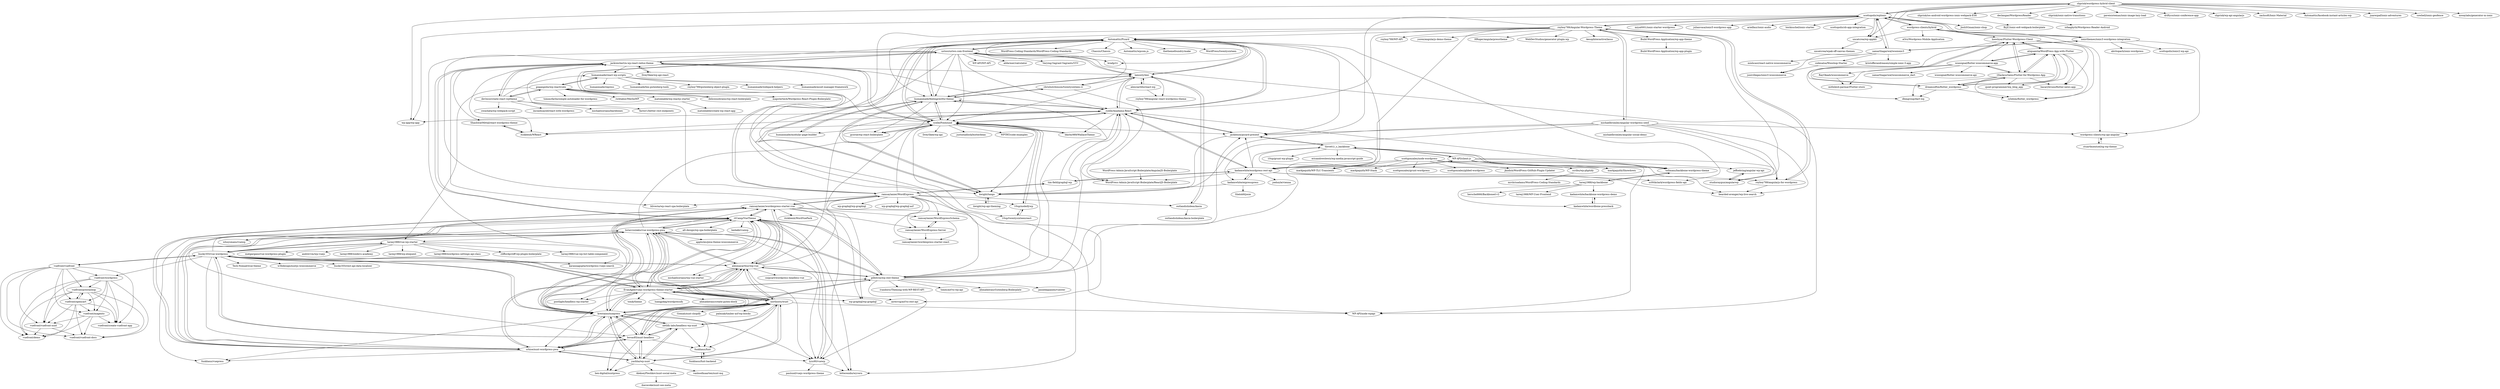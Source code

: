 digraph G {
"shprink/wordpress-hybrid-client" -> "scottopolis/wpIonic"
"shprink/wordpress-hybrid-client" -> "shprink/ios-android-wordpress-ionic-webpack-ES6"
"shprink/wordpress-hybrid-client" -> "uncatcrea/wp-appkit"
"shprink/wordpress-hybrid-client" -> "declangao/WordpressReader"
"shprink/wordpress-hybrid-client" -> "wp-app/wp-app"
"shprink/wordpress-hybrid-client" -> "shprink/ionic-native-transitions" ["e"=1]
"shprink/wordpress-hybrid-client" -> "paveisistemas/ionic-image-lazy-load" ["e"=1]
"shprink/wordpress-hybrid-client" -> "driftyco/ionic-conference-app" ["e"=1]
"shprink/wordpress-hybrid-client" -> "shprink/wp-api-angularjs"
"shprink/wordpress-hybrid-client" -> "zachsoft/Ionic-Material" ["e"=1]
"shprink/wordpress-hybrid-client" -> "Automattic/facebook-instant-articles-wp" ["e"=1]
"shprink/wordpress-hybrid-client" -> "juarezpaf/ionic-adventures" ["e"=1]
"shprink/wordpress-hybrid-client" -> "JoshSGman/ionic-shop" ["e"=1]
"shprink/wordpress-hybrid-client" -> "cowbell/ionic-geofence" ["e"=1]
"shprink/wordpress-hybrid-client" -> "mwaylabs/generator-m-ionic" ["e"=1]
"ustwo/ustwo.com-frontend" -> "Automattic/Picard"
"ustwo/ustwo.com-frontend" -> "lamosty/lexi"
"ustwo/ustwo.com-frontend" -> "ryelle/Anadama-React"
"ustwo/ustwo.com-frontend" -> "ramsaylanier/WordExpress"
"ustwo/ustwo.com-frontend" -> "postlight/headless-wp-starter" ["e"=1]
"ustwo/ustwo.com-frontend" -> "humanmade/feelingrestful-theme"
"ustwo/ustwo.com-frontend" -> "WP-API/WP-API" ["e"=1]
"ustwo/ustwo.com-frontend" -> "ryelle/Foxhound"
"ustwo/ustwo.com-frontend" -> "bradp/vv" ["e"=1]
"ustwo/ustwo.com-frontend" -> "WP-API/node-wpapi" ["e"=1]
"ustwo/ustwo.com-frontend" -> "airesvsg/acf-to-rest-api" ["e"=1]
"ustwo/ustwo.com-frontend" -> "ahfarmer/calculator" ["e"=1]
"ustwo/ustwo.com-frontend" -> "Varying-Vagrant-Vagrants/VVV" ["e"=1]
"ustwo/ustwo.com-frontend" -> "wp-graphql/wp-graphql" ["e"=1]
"ustwo/ustwo.com-frontend" -> "jackreichert/a-wp-react-redux-theme"
"woosignal/flutter-woocommerce-app" -> "atiqsamtia/WordPress-App-with-Flutter"
"woosignal/flutter-woocommerce-app" -> "l3lackcurtains/Flutter-for-Wordpress-App"
"woosignal/flutter-woocommerce-app" -> "hooshyar/Flutter-Wordpress-Client"
"woosignal/flutter-woocommerce-app" -> "woosignal/flutter-woocommerce-api"
"woosignal/flutter-woocommerce-app" -> "RayOkaah/woocommerce"
"woosignal/flutter-woocommerce-app" -> "samarthagarwal/woocommerce_dart"
"woosignal/flutter-woocommerce-app" -> "mithilesh-parmar/Flutter-store"
"hooshyar/Flutter-Wordpress-Client" -> "dreamsoftin/flutter_wordpress"
"hooshyar/Flutter-Wordpress-Client" -> "atiqsamtia/WordPress-App-with-Flutter"
"hooshyar/Flutter-Wordpress-Client" -> "l3lackcurtains/Flutter-for-Wordpress-App"
"hooshyar/Flutter-Wordpress-Client" -> "cybdom/flutter_wordpress"
"hooshyar/Flutter-Wordpress-Client" -> "dhmgroup/dart-wp"
"hooshyar/Flutter-Wordpress-Client" -> "bacarybruno/flutter-news-app"
"bstavroulakis/vue-wordpress-pwa" -> "gilbitron/wp-rest-theme"
"bstavroulakis/vue-wordpress-pwa" -> "rtCamp/VueTheme"
"bstavroulakis/vue-wordpress-pwa" -> "alexmacarthur/wp-vue"
"bstavroulakis/vue-wordpress-pwa" -> "krestaino/nuepress"
"bstavroulakis/vue-wordpress-pwa" -> "EvanAgee/vuejs-wordpress-theme-starter"
"bstavroulakis/vue-wordpress-pwa" -> "srhise/nuxt-wordpress-pwa"
"bstavroulakis/vue-wordpress-pwa" -> "lyzs90/vuewp"
"bstavroulakis/vue-wordpress-pwa" -> "bucky355/vue-wordpress"
"bstavroulakis/vue-wordpress-pwa" -> "whuysmans/vuewp"
"bstavroulakis/vue-wordpress-pwa" -> "ramsaylanier/wordexpress-starter-vue"
"bstavroulakis/vue-wordpress-pwa" -> "bovas85/nuxt-headless"
"bstavroulakis/vue-wordpress-pwa" -> "ryelle/Foxhound"
"bstavroulakis/vue-wordpress-pwa" -> "appticles/pwa-theme-woocommerce" ["e"=1]
"bstavroulakis/vue-wordpress-pwa" -> "northosts/wuxt"
"bstavroulakis/vue-wordpress-pwa" -> "tareq1988/vue-wp-starter"
"wordpress-clients/hybrid" -> "ionicthemes/ionic3-wordpress-integration"
"wordpress-clients/hybrid" -> "scottopolis/wpIonic"
"wordpress-clients/hybrid" -> "uncatcrea/wp-appkit"
"wordpress-clients/hybrid" -> "wordpress-clients/wp-api-angular"
"wordpress-clients/hybrid" -> "aOrz/Wordpress-Mobile-Application"
"wordpress-clients/hybrid" -> "hooshyar/Flutter-Wordpress-Client"
"outlandishideas/kasia" -> "outlandishideas/kasia-boilerplate"
"outlandishideas/kasia" -> "lamosty/lexi"
"ramsaylanier/WordExpress" -> "ramsaylanier/WordExpressSchema"
"ramsaylanier/WordExpress" -> "ramsaylanier/wordexpress-starter-vue"
"ramsaylanier/WordExpress" -> "tim-field/graphql-wp"
"ramsaylanier/WordExpress" -> "ramsaylanier/WordExpress-Server"
"ramsaylanier/WordExpress" -> "ustwo/ustwo.com-frontend"
"ramsaylanier/WordExpress" -> "ramsaylanier/wordexpress-starter-react"
"ramsaylanier/WordExpress" -> "outlandishideas/kasia"
"ramsaylanier/WordExpress" -> "10up/nodeifywp"
"ramsaylanier/WordExpress" -> "WP-API/node-wpapi" ["e"=1]
"ramsaylanier/WordExpress" -> "wp-graphql/wp-graphql" ["e"=1]
"ramsaylanier/WordExpress" -> "ryelle/Foxhound"
"ramsaylanier/WordExpress" -> "blivesta/wp-react-spa-boilerplate"
"ramsaylanier/WordExpress" -> "jackreichert/a-wp-react-redux-theme"
"ramsaylanier/WordExpress" -> "wp-graphql/wp-graphiql" ["e"=1]
"ramsaylanier/WordExpress" -> "wp-graphql/wp-graphql-acf" ["e"=1]
"EvanAgee/vuejs-wordpress-theme-starter" -> "bucky355/vue-wordpress"
"EvanAgee/vuejs-wordpress-theme-starter" -> "bstavroulakis/vue-wordpress-pwa"
"EvanAgee/vuejs-wordpress-theme-starter" -> "rtCamp/VueTheme"
"EvanAgee/vuejs-wordpress-theme-starter" -> "krestaino/nuepress"
"EvanAgee/vuejs-wordpress-theme-starter" -> "alexmacarthur/wp-vue"
"EvanAgee/vuejs-wordpress-theme-starter" -> "northosts/wuxt"
"EvanAgee/vuejs-wordpress-theme-starter" -> "srhise/nuxt-wordpress-pwa"
"EvanAgee/vuejs-wordpress-theme-starter" -> "postlight/headless-wp-starter" ["e"=1]
"EvanAgee/vuejs-wordpress-theme-starter" -> "wp-graphql/wp-graphql" ["e"=1]
"EvanAgee/vuejs-wordpress-theme-starter" -> "gilbitron/wp-rest-theme"
"EvanAgee/vuejs-wordpress-theme-starter" -> "tonik/theme" ["e"=1]
"EvanAgee/vuejs-wordpress-theme-starter" -> "luangjokaj/wordpressify" ["e"=1]
"EvanAgee/vuejs-wordpress-theme-starter" -> "bovas85/nuxt-headless"
"EvanAgee/vuejs-wordpress-theme-starter" -> "ahmadawais/create-guten-block" ["e"=1]
"EvanAgee/vuejs-wordpress-theme-starter" -> "airesvsg/acf-to-rest-api" ["e"=1]
"northosts/wuxt" -> "krestaino/nuepress"
"northosts/wuxt" -> "bovas85/nuxt-headless"
"northosts/wuxt" -> "yashha/wp-nuxt"
"northosts/wuxt" -> "funkhaus/fuxt"
"northosts/wuxt" -> "netlify-labs/headless-wp-nuxt"
"northosts/wuxt" -> "bucky355/vue-wordpress"
"northosts/wuxt" -> "srhise/nuxt-wordpress-pwa"
"northosts/wuxt" -> "EvanAgee/vuejs-wordpress-theme-starter"
"northosts/wuxt" -> "Gomah/nuxt-shopify" ["e"=1]
"northosts/wuxt" -> "WP-API/node-wpapi" ["e"=1]
"northosts/wuxt" -> "hex-digital/nuxtpress"
"northosts/wuxt" -> "alexmacarthur/wp-vue"
"northosts/wuxt" -> "rtCamp/VueTheme"
"northosts/wuxt" -> "palmiak/timber-acf-wp-blocks" ["e"=1]
"northosts/wuxt" -> "bstavroulakis/vue-wordpress-pwa"
"funkhaus/fuxt" -> "funkhaus/fuxt-backend"
"gopangolin/wp-reactivate" -> "deliciousbrains/wp-react-boilerplate"
"gopangolin/wp-reactivate" -> "humanmade/react-wp-scripts"
"gopangolin/wp-reactivate" -> "mapstertech/Wordpress-React-Plugin-Boilerplate"
"gopangolin/wp-reactivate" -> "matzeeable/wp-reactjs-starter"
"gopangolin/wp-reactivate" -> "devloco/create-react-wptheme"
"gopangolin/wp-reactivate" -> "tommcfarlin/simple-autoloader-for-wordpress"
"gopangolin/wp-reactivate" -> "ryelle/Foxhound"
"gopangolin/wp-reactivate" -> "richtabor/MerlinWP" ["e"=1]
"gopangolin/wp-reactivate" -> "tareq1988/vue-wp-starter"
"declangao/WordpressReader" -> "isfaaghyth/Wordpress-Reader-Android"
"scottopolis/wpIonic" -> "shprink/wordpress-hybrid-client"
"scottopolis/wpIonic" -> "ionicthemes/ionic3-wordpress-integration"
"scottopolis/wpIonic" -> "uncatcrea/wp-appkit"
"scottopolis/wpIonic" -> "samarthagarwal/wooionic3"
"scottopolis/wpIonic" -> "wordpress-clients/hybrid"
"scottopolis/wpIonic" -> "royboy789/Angular-Wordpress-Theme"
"scottopolis/wpIonic" -> "miya0001/ionic-starter-wordpress"
"scottopolis/wpIonic" -> "wp-app/wp-app"
"scottopolis/wpIonic" -> "julianvasa/ionic5-wordpress-app"
"scottopolis/wpIonic" -> "arielfaur/ionic-audio" ["e"=1]
"scottopolis/wpIonic" -> "jacklenox/picard-present"
"scottopolis/wpIonic" -> "loicknuchel/ionic-starter"
"scottopolis/wpIonic" -> "scottopolis/sb-app-integration"
"scottopolis/wpIonic" -> "JoshSGman/ionic-shop" ["e"=1]
"uncatcrea/wp-appkit" -> "uncatcrea/wpak-off-canvas-themes"
"uncatcrea/wp-appkit" -> "scottopolis/wpIonic"
"ionicthemes/ionic3-wordpress-integration" -> "samarthagarwal/wooionic3"
"ionicthemes/ionic3-wordpress-integration" -> "scottopolis/wpIonic"
"ionicthemes/ionic3-wordpress-integration" -> "wordpress-clients/hybrid"
"ionicthemes/ionic3-wordpress-integration" -> "wordpress-clients/wp-api-angular"
"ionicthemes/ionic3-wordpress-integration" -> "scottopolis/ionic2-wp-api"
"ionicthemes/ionic3-wordpress-integration" -> "abritopach/ionic-wordpress"
"bucky355/vue-wordpress" -> "bucky355/rest-api-data-localizer"
"bucky355/vue-wordpress" -> "EvanAgee/vuejs-wordpress-theme-starter"
"bucky355/vue-wordpress" -> "northosts/wuxt"
"bucky355/vue-wordpress" -> "tareq1988/vue-wp-starter"
"bucky355/vue-wordpress" -> "krestaino/nuepress"
"bucky355/vue-wordpress" -> "alexmacarthur/wp-vue"
"bucky355/vue-wordpress" -> "Tech-Nomad/wue-theme"
"bucky355/vue-wordpress" -> "bovas85/nuxt-headless"
"bucky355/vue-wordpress" -> "w3bdesign/nuxtjs-woocommerce"
"bucky355/vue-wordpress" -> "bstavroulakis/vue-wordpress-pwa"
"bucky355/vue-wordpress" -> "vuefront/vuefront"
"bucky355/vue-wordpress" -> "rtCamp/VueTheme"
"bucky355/vue-wordpress" -> "srhise/nuxt-wordpress-pwa"
"bucky355/vue-wordpress" -> "vuefront/wordpress"
"bucky355/vue-wordpress" -> "karannagupta/wordpress-vuejs-search"
"devloco/create-react-wptheme" -> "humanmade/react-wp-scripts"
"devloco/create-react-wptheme" -> "jackreichert/a-wp-react-redux-theme"
"devloco/create-react-wptheme" -> "swashata/wp-webpack-script" ["e"=1]
"devloco/create-react-wptheme" -> "gopangolin/wp-reactivate"
"devloco/create-react-wptheme" -> "imranhsayed/react-with-wordpress" ["e"=1]
"devloco/create-react-wptheme" -> "michaelsoriano/barebones"
"devloco/create-react-wptheme" -> "factor1/better-rest-endpoints"
"scottgonzalez/node-wordpress" -> "scottgonzalez/grunt-wordpress"
"scottgonzalez/node-wordpress" -> "kadamwhite/wordpress-rest-api"
"scottgonzalez/node-wordpress" -> "scribu/wp-phptidy"
"scottgonzalez/node-wordpress" -> "scottgonzalez/gilded-wordpress"
"scottgonzalez/node-wordpress" -> "WP-API/node-wpapi" ["e"=1]
"scottgonzalez/node-wordpress" -> "jkudish/WordPress-GitHub-Plugin-Updater" ["e"=1]
"scottgonzalez/node-wordpress" -> "markjaquith/WP-Stack" ["e"=1]
"scottgonzalez/node-wordpress" -> "markjaquith/WP-TLC-Transients" ["e"=1]
"krestaino/nuepress" -> "northosts/wuxt"
"krestaino/nuepress" -> "yashha/wp-nuxt"
"krestaino/nuepress" -> "srhise/nuxt-wordpress-pwa"
"krestaino/nuepress" -> "bovas85/nuxt-headless"
"krestaino/nuepress" -> "netlify-labs/headless-wp-nuxt"
"krestaino/nuepress" -> "bstavroulakis/vue-wordpress-pwa"
"krestaino/nuepress" -> "rtCamp/VueTheme"
"krestaino/nuepress" -> "EvanAgee/vuejs-wordpress-theme-starter"
"krestaino/nuepress" -> "funkhaus/fuxt"
"krestaino/nuepress" -> "ramsaylanier/wordexpress-starter-vue"
"krestaino/nuepress" -> "alexmacarthur/wp-vue"
"krestaino/nuepress" -> "bucky355/vue-wordpress"
"krestaino/nuepress" -> "lyzs90/vuewp"
"krestaino/nuepress" -> "gilbitron/wp-rest-theme"
"krestaino/nuepress" -> "funkhaus/vuepress"
"yashha/wp-nuxt" -> "krestaino/nuepress"
"yashha/wp-nuxt" -> "northosts/wuxt"
"yashha/wp-nuxt" -> "srhise/nuxt-wordpress-pwa"
"yashha/wp-nuxt" -> "bovas85/nuxt-headless"
"yashha/wp-nuxt" -> "netlify-labs/headless-wp-nuxt"
"yashha/wp-nuxt" -> "AlekseyPleshkov/nuxt-social-meta"
"yashha/wp-nuxt" -> "vanhoofmaarten/nuxt-mq" ["e"=1]
"yashha/wp-nuxt" -> "hex-digital/nuxtpress"
"RayOkaah/woocommerce" -> "mithilesh-parmar/Flutter-store"
"WP-API/client-js" -> "tlovett1/_s_backbone"
"WP-API/client-js" -> "bearded-avenger/wp-live-search"
"WP-API/client-js" -> "tollmanz/backbone-wordpress-theme"
"WP-API/client-js" -> "royboy789/angularjs-for-wordpress"
"WP-API/client-js" -> "jeffsebring/angular-wp-api"
"WP-API/client-js" -> "kadamwhite/wordpress-rest-api"
"WP-API/client-js" -> "markjaquith/Showdown"
"10up/nodeifywp" -> "10up/twentysixteenreact"
"10up/nodeifywp" -> "ryelle/Foxhound"
"10up/twentysixteenreact" -> "10up/nodeifywp"
"bkirby989/WallaceTheme" -> "ryelle/Foxhound"
"royboy789/Angular-Wordpress-Theme" -> "royboy789/angularjs-for-wordpress"
"royboy789/Angular-Wordpress-Theme" -> "studioraygun/angularwp"
"royboy789/Angular-Wordpress-Theme" -> "royboy789/WP-API"
"royboy789/Angular-Wordpress-Theme" -> "kadamwhite/wordpress-rest-api"
"royboy789/Angular-Wordpress-Theme" -> "yoren/angularjs-demo-theme"
"royboy789/Angular-Wordpress-Theme" -> "scottopolis/wpIonic"
"royboy789/Angular-Wordpress-Theme" -> "Build-WordPress-Application/wp-app-theme"
"royboy789/Angular-Wordpress-Theme" -> "michaelbromley/angular-wordpress-seed"
"royboy789/Angular-Wordpress-Theme" -> "ryelle/Anadama-React"
"royboy789/Angular-Wordpress-Theme" -> "kwight/tango"
"royboy789/Angular-Wordpress-Theme" -> "HRoger/angularpresstheme"
"royboy789/Angular-Wordpress-Theme" -> "Automattic/Picard"
"royboy789/Angular-Wordpress-Theme" -> "WebDevStudios/generator-plugin-wp" ["e"=1]
"royboy789/Angular-Wordpress-Theme" -> "humanmade/feelingrestful-theme"
"royboy789/Angular-Wordpress-Theme" -> "AesopInteractive/lasso" ["e"=1]
"ryelle/Foxhound" -> "ryelle/Anadama-React"
"ryelle/Foxhound" -> "bkirby989/WallaceTheme"
"ryelle/Foxhound" -> "humanmade/feelingrestful-theme"
"ryelle/Foxhound" -> "10up/twentysixteenreact"
"ryelle/Foxhound" -> "Automattic/Picard"
"ryelle/Foxhound" -> "jackreichert/a-wp-react-redux-theme"
"ryelle/Foxhound" -> "jacklenox/picard-present"
"ryelle/Foxhound" -> "10up/nodeifywp"
"ryelle/Foxhound" -> "kwight/tango"
"ryelle/Foxhound" -> "itzikbenh/WReact"
"ryelle/Foxhound" -> "DreySkee/wp-api"
"ryelle/Foxhound" -> "gcorne/wp-react-boilerplate"
"ryelle/Foxhound" -> "justintadlock/butterbean" ["e"=1]
"ryelle/Foxhound" -> "WPTRT/code-examples" ["e"=1]
"ryelle/Foxhound" -> "humanmade/modular-page-builder"
"rtCamp/VueTheme" -> "gilbitron/wp-rest-theme"
"rtCamp/VueTheme" -> "lyzs90/vuewp"
"rtCamp/VueTheme" -> "bstavroulakis/vue-wordpress-pwa"
"rtCamp/VueTheme" -> "srhise/nuxt-wordpress-pwa"
"rtCamp/VueTheme" -> "michaelsoriano/wp-vue-starter"
"rtCamp/VueTheme" -> "alexmacarthur/wp-vue"
"rtCamp/VueTheme" -> "krestaino/nuepress"
"rtCamp/VueTheme" -> "EvanAgee/vuejs-wordpress-theme-starter"
"rtCamp/VueTheme" -> "ramsaylanier/wordexpress-starter-vue"
"rtCamp/VueTheme" -> "whuysmans/vuewp"
"rtCamp/VueTheme" -> "alt-design/wp-spa-boilerplate"
"rtCamp/VueTheme" -> "funkhaus/vuepress"
"rtCamp/VueTheme" -> "jackreichert/a-wp-react-redux-theme"
"rtCamp/VueTheme" -> "bedakb/vuewp"
"rtCamp/VueTheme" -> "bitterendio/wyvern"
"ramsaylanier/wordexpress-starter-vue" -> "ramsaylanier/WordExpress-Server"
"ramsaylanier/wordexpress-starter-vue" -> "lyzs90/vuewp"
"ramsaylanier/wordexpress-starter-vue" -> "ramsaylanier/WordExpressSchema"
"ramsaylanier/wordexpress-starter-vue" -> "ramsaylanier/WordExpress"
"ramsaylanier/wordexpress-starter-vue" -> "rtCamp/VueTheme"
"ramsaylanier/wordexpress-starter-vue" -> "bitterendio/wyvern"
"ramsaylanier/wordexpress-starter-vue" -> "srhise/nuxt-wordpress-pwa"
"ramsaylanier/wordexpress-starter-vue" -> "alexmacarthur/wp-vue"
"ramsaylanier/wordexpress-starter-vue" -> "krestaino/nuepress"
"ramsaylanier/wordexpress-starter-vue" -> "itzikbenh/WordVuePack"
"vuefront/vuefront" -> "vuefront/prestashop"
"vuefront/vuefront" -> "vuefront/wordpress"
"vuefront/vuefront" -> "vuefront/magento"
"vuefront/vuefront" -> "vuefront/opencart"
"vuefront/vuefront" -> "vuefront/vuefront-nuxt"
"vuefront/vuefront" -> "vuefront/create-vuefront-app"
"vuefront/vuefront" -> "vuefront/demo"
"vuefront/vuefront" -> "vuefront/vuefront-docs"
"vuefront/vuefront" -> "bucky355/vue-wordpress"
"lamosty/lexi" -> "alexciarlillo/react-wp"
"lamosty/lexi" -> "humanmade/feelingrestful-theme"
"lamosty/lexi" -> "ryelle/Anadama-React"
"lamosty/lexi" -> "Automattic/Picard"
"lamosty/lexi" -> "outlandishideas/kasia"
"lamosty/lexi" -> "chrishutchinson/twentysixteen-rr"
"lamosty/lexi" -> "royboy789/angular-react-wordpress-theme"
"lamosty/lexi" -> "ustwo/ustwo.com-frontend"
"lamosty/lexi" -> "ryelle/Foxhound"
"l3lackcurtains/Flutter-for-Wordpress-App" -> "atiqsamtia/WordPress-App-with-Flutter"
"l3lackcurtains/Flutter-for-Wordpress-App" -> "hooshyar/Flutter-Wordpress-Client"
"l3lackcurtains/Flutter-for-Wordpress-App" -> "dreamsoftin/flutter_wordpress"
"l3lackcurtains/Flutter-for-Wordpress-App" -> "bacarybruno/flutter-news-app"
"l3lackcurtains/Flutter-for-Wordpress-App" -> "cybdom/flutter_wordpress"
"l3lackcurtains/Flutter-for-Wordpress-App" -> "woosignal/flutter-woocommerce-app"
"l3lackcurtains/Flutter-for-Wordpress-App" -> "quiet-programmer/wp_blog_app"
"l3lackcurtains/Flutter-for-Wordpress-App" -> "dhmgroup/dart-wp"
"bovas85/nuxt-headless" -> "northosts/wuxt"
"bovas85/nuxt-headless" -> "krestaino/nuepress"
"bovas85/nuxt-headless" -> "yashha/wp-nuxt"
"bovas85/nuxt-headless" -> "netlify-labs/headless-wp-nuxt"
"bovas85/nuxt-headless" -> "srhise/nuxt-wordpress-pwa"
"bovas85/nuxt-headless" -> "hex-digital/nuxtpress"
"bovas85/nuxt-headless" -> "funkhaus/fuxt"
"bovas85/nuxt-headless" -> "bucky355/vue-wordpress"
"bovas85/nuxt-headless" -> "EvanAgee/vuejs-wordpress-theme-starter"
"tareq1988/vue-wp-starter" -> "tareq1988/vue-wp-list-table-component"
"tareq1988/vue-wp-starter" -> "matgargano/vue-wordpress-plugin"
"tareq1988/vue-wp-starter" -> "bucky355/vue-wordpress"
"tareq1988/vue-wp-starter" -> "andrevvm/wp-vuejs"
"tareq1988/vue-wp-starter" -> "tareq1988/wedevs-academy"
"tareq1988/vue-wp-starter" -> "tareq1988/wp-eloquent" ["e"=1]
"tareq1988/vue-wp-starter" -> "tareq1988/wordpress-settings-api-class" ["e"=1]
"tareq1988/vue-wp-starter" -> "karannagupta/wordpress-vuejs-search"
"tareq1988/vue-wp-starter" -> "cliffordp/cliff-wp-plugin-boilerplate"
"dreamsoftin/flutter_wordpress" -> "hooshyar/Flutter-Wordpress-Client"
"dreamsoftin/flutter_wordpress" -> "dhmgroup/dart-wp"
"dreamsoftin/flutter_wordpress" -> "l3lackcurtains/Flutter-for-Wordpress-App"
"dreamsoftin/flutter_wordpress" -> "atiqsamtia/WordPress-App-with-Flutter"
"dreamsoftin/flutter_wordpress" -> "cybdom/flutter_wordpress"
"deliciousbrains/wp-react-boilerplate" -> "gopangolin/wp-reactivate"
"Automattic/Picard" -> "kwight/tango"
"Automattic/Picard" -> "humanmade/feelingrestful-theme"
"Automattic/Picard" -> "ryelle/Anadama-React"
"Automattic/Picard" -> "ryelle/Foxhound"
"Automattic/Picard" -> "lamosty/lexi"
"Automattic/Picard" -> "jacklenox/picard-present"
"Automattic/Picard" -> "ustwo/ustwo.com-frontend"
"Automattic/Picard" -> "WordPress-Coding-Standards/WordPress-Coding-Standards" ["e"=1]
"Automattic/Picard" -> "bradp/vv" ["e"=1]
"Automattic/Picard" -> "sc0ttkclark/wordpress-fields-api" ["e"=1]
"Automattic/Picard" -> "Chassis/Chassis" ["e"=1]
"Automattic/Picard" -> "Automattic/wpcom.js" ["e"=1]
"Automattic/Picard" -> "thethemefoundry/make" ["e"=1]
"Automattic/Picard" -> "WordPress/twentysixteen" ["e"=1]
"Automattic/Picard" -> "chrishutchinson/twentysixteen-rr"
"WordPress-Admin-JavaScript-Boilerplate/AngularJS-Boilerplate" -> "WordPress-Admin-JavaScript-Boilerplate/ReactJS-Boilerplate"
"alexmacarthur/wp-vue" -> "bstavroulakis/vue-wordpress-pwa"
"alexmacarthur/wp-vue" -> "rtCamp/VueTheme"
"alexmacarthur/wp-vue" -> "gilbitron/wp-rest-theme"
"alexmacarthur/wp-vue" -> "EvanAgee/vuejs-wordpress-theme-starter"
"alexmacarthur/wp-vue" -> "lyzs90/vuewp"
"alexmacarthur/wp-vue" -> "ramsaylanier/wordexpress-starter-vue"
"alexmacarthur/wp-vue" -> "srhise/nuxt-wordpress-pwa"
"alexmacarthur/wp-vue" -> "krestaino/nuepress"
"alexmacarthur/wp-vue" -> "bucky355/vue-wordpress"
"alexmacarthur/wp-vue" -> "ryelle/Anadama-React"
"alexmacarthur/wp-vue" -> "michaelsoriano/wp-vue-starter"
"alexmacarthur/wp-vue" -> "ryelle/Foxhound"
"alexmacarthur/wp-vue" -> "bitterendio/wyvern"
"alexmacarthur/wp-vue" -> "northosts/wuxt"
"alexmacarthur/wp-vue" -> "snipcart/wordpress-headless-vue"
"tim-field/graphql-wp" -> "ramsaylanier/WordExpress"
"tim-field/graphql-wp" -> "kadamwhite/wordpress-rest-api"
"tim-field/graphql-wp" -> "ryelle/Anadama-React"
"samarthagarwal/wooionic3" -> "junivillegas/ionic3-woocommerce"
"samarthagarwal/wooionic3" -> "ionicthemes/ionic3-wordpress-integration"
"samarthagarwal/wooionic3" -> "kristofferandreasen/simple-ionic-3-app"
"samarthagarwal/wooionic3" -> "scottopolis/wpIonic"
"samarthagarwal/wooionic3" -> "codesalsa/Wooshop-Starter"
"samarthagarwal/wooionic3" -> "minhcasi/react-native-woocommerce" ["e"=1]
"jeffsebring/angular-wp-api" -> "studioraygun/angularwp"
"tlovett1/_s_backbone" -> "tollmanz/backbone-wordpress-theme"
"tlovett1/_s_backbone" -> "WP-API/client-js"
"tlovett1/_s_backbone" -> "markjaquith/Showdown"
"tlovett1/_s_backbone" -> "jacklenox/picard-present"
"tlovett1/_s_backbone" -> "markjaquith/WP-TLC-Transients" ["e"=1]
"tlovett1/_s_backbone" -> "10up/grunt-wp-plugin" ["e"=1]
"tlovett1/_s_backbone" -> "ericandrewlewis/wp-media-javascript-guide" ["e"=1]
"funkhaus/fuxt-backend" -> "funkhaus/fuxt"
"srhise/nuxt-wordpress-pwa" -> "krestaino/nuepress"
"srhise/nuxt-wordpress-pwa" -> "yashha/wp-nuxt"
"srhise/nuxt-wordpress-pwa" -> "rtCamp/VueTheme"
"srhise/nuxt-wordpress-pwa" -> "bovas85/nuxt-headless"
"srhise/nuxt-wordpress-pwa" -> "funkhaus/vuepress"
"srhise/nuxt-wordpress-pwa" -> "bstavroulakis/vue-wordpress-pwa"
"srhise/nuxt-wordpress-pwa" -> "northosts/wuxt"
"srhise/nuxt-wordpress-pwa" -> "lyzs90/vuewp"
"srhise/nuxt-wordpress-pwa" -> "ramsaylanier/wordexpress-starter-vue"
"srhise/nuxt-wordpress-pwa" -> "alexmacarthur/wp-vue"
"jackreichert/a-wp-react-redux-theme" -> "ryelle/Foxhound"
"jackreichert/a-wp-react-redux-theme" -> "DreySkee/wp-api-react"
"jackreichert/a-wp-react-redux-theme" -> "rtCamp/VueTheme"
"jackreichert/a-wp-react-redux-theme" -> "blivesta/wp-react-spa-boilerplate"
"jackreichert/a-wp-react-redux-theme" -> "ryelle/Anadama-React"
"jackreichert/a-wp-react-redux-theme" -> "humanmade/react-wp-scripts"
"jackreichert/a-wp-react-redux-theme" -> "ShashwatMittal/react-wordpress-theme"
"jackreichert/a-wp-react-redux-theme" -> "devloco/create-react-wptheme"
"jackreichert/a-wp-react-redux-theme" -> "lamosty/lexi"
"jackreichert/a-wp-react-redux-theme" -> "Automattic/Picard"
"jackreichert/a-wp-react-redux-theme" -> "itzikbenh/WReact"
"jackreichert/a-wp-react-redux-theme" -> "gilbitron/wp-rest-theme"
"matzeeable/wp-reactjs-starter" -> "matzeeable/create-wp-react-app"
"humanmade/feelingrestful-theme" -> "ryelle/Anadama-React"
"humanmade/feelingrestful-theme" -> "humanmade/modular-page-builder"
"humanmade/feelingrestful-theme" -> "kwight/tango"
"humanmade/feelingrestful-theme" -> "Automattic/Picard"
"humanmade/feelingrestful-theme" -> "ryelle/Foxhound"
"humanmade/feelingrestful-theme" -> "chrishutchinson/twentysixteen-rr"
"humanmade/feelingrestful-theme" -> "gcorne/wp-react-boilerplate"
"humanmade/feelingrestful-theme" -> "lamosty/lexi"
"humanmade/modular-page-builder" -> "humanmade/feelingrestful-theme"
"gilbitron/wp-rest-theme" -> "rtCamp/VueTheme"
"gilbitron/wp-rest-theme" -> "bstavroulakis/vue-wordpress-pwa"
"gilbitron/wp-rest-theme" -> "alexmacarthur/wp-vue"
"gilbitron/wp-rest-theme" -> "janneleppanen/vuester"
"gilbitron/wp-rest-theme" -> "lyzs90/vuewp"
"gilbitron/wp-rest-theme" -> "humanmade/feelingrestful-theme"
"gilbitron/wp-rest-theme" -> "ivandoric/Theming-with-WP-REST-API"
"gilbitron/wp-rest-theme" -> "times/acf-to-wp-api" ["e"=1]
"gilbitron/wp-rest-theme" -> "ryelle/Foxhound"
"gilbitron/wp-rest-theme" -> "EvanAgee/vuejs-wordpress-theme-starter"
"gilbitron/wp-rest-theme" -> "ryelle/Anadama-React"
"gilbitron/wp-rest-theme" -> "Automattic/Picard"
"gilbitron/wp-rest-theme" -> "krestaino/nuepress"
"gilbitron/wp-rest-theme" -> "jacklenox/picard-present"
"gilbitron/wp-rest-theme" -> "ahmadawais/Gutenberg-Boilerplate" ["e"=1]
"lyzs90/vuewp" -> "paulund/vuejs-wordpress-theme"
"lyzs90/vuewp" -> "rtCamp/VueTheme"
"lyzs90/vuewp" -> "bitterendio/wyvern"
"michaelbromley/angular-wordpress-seed" -> "studioraygun/angularwp"
"michaelbromley/angular-wordpress-seed" -> "wordpress-clients/wp-api-angular"
"michaelbromley/angular-wordpress-seed" -> "royboy789/angularjs-for-wordpress"
"michaelbromley/angular-wordpress-seed" -> "royboy789/Angular-Wordpress-Theme"
"michaelbromley/angular-wordpress-seed" -> "kadamwhite/expresspress"
"michaelbromley/angular-wordpress-seed" -> "michaelbromley/angular-social-demo"
"michaelbromley/angular-wordpress-seed" -> "kwight/tango"
"michaelbromley/angular-wordpress-seed" -> "bearded-avenger/wp-live-search"
"michaelbromley/angular-wordpress-seed" -> "jacklenox/picard-present"
"tollmanz/backbone-wordpress-theme" -> "tareq1988/wp-backbone"
"tollmanz/backbone-wordpress-theme" -> "tlovett1/_s_backbone"
"codesalsa/Wooshop-Starter" -> "junivillegas/ionic3-woocommerce"
"scribu/wp-phptidy" -> "mrchrisadams/WordPress-Coding-Standards" ["e"=1]
"vuefront/opencart" -> "vuefront/vuefront-nuxt"
"vuefront/opencart" -> "vuefront/demo"
"vuefront/opencart" -> "vuefront/vuefront-docs"
"vuefront/opencart" -> "vuefront/create-vuefront-app"
"vuefront/opencart" -> "vuefront/magento"
"vuefront/opencart" -> "vuefront/prestashop"
"ryelle/Anadama-React" -> "ryelle/Foxhound"
"ryelle/Anadama-React" -> "humanmade/feelingrestful-theme"
"ryelle/Anadama-React" -> "jacklenox/picard-present"
"ryelle/Anadama-React" -> "Automattic/Picard"
"ryelle/Anadama-React" -> "itzikbenh/WReact"
"ryelle/Anadama-React" -> "kwight/tango"
"ryelle/Anadama-React" -> "lamosty/lexi"
"ryelle/Anadama-React" -> "kadamwhite/wordpress-rest-api"
"ryelle/Anadama-React" -> "tollmanz/backbone-wordpress-theme"
"ryelle/Anadama-React" -> "gcorne/wp-react-boilerplate"
"ryelle/Anadama-React" -> "bkirby989/WallaceTheme"
"ryelle/Anadama-React" -> "WordPress-Admin-JavaScript-Boilerplate/ReactJS-Boilerplate"
"ryelle/Anadama-React" -> "wp-app/wp-app"
"vuefront/prestashop" -> "vuefront/demo"
"vuefront/prestashop" -> "vuefront/vuefront-nuxt"
"vuefront/prestashop" -> "vuefront/create-vuefront-app"
"vuefront/prestashop" -> "vuefront/vuefront-docs"
"vuefront/prestashop" -> "vuefront/magento"
"vuefront/prestashop" -> "vuefront/opencart"
"kadamwhite/expresspress" -> "Shelob9/josie"
"kadamwhite/expresspress" -> "kwight/tango"
"kadamwhite/expresspress" -> "kadamwhite/wordpress-rest-api"
"humanmade/react-wp-scripts" -> "humanmade/repress"
"humanmade/react-wp-scripts" -> "gopangolin/wp-reactivate"
"humanmade/react-wp-scripts" -> "humanmade/hm-gutenberg-tools" ["e"=1]
"humanmade/react-wp-scripts" -> "royboy789/gutenberg-object-plugin" ["e"=1]
"humanmade/react-wp-scripts" -> "humanmade/webpack-helpers"
"humanmade/react-wp-scripts" -> "humanmade/asset-manager-framework" ["e"=1]
"DreySkee/wp-api-react" -> "jackreichert/a-wp-react-redux-theme"
"AlekseyPleshkov/nuxt-social-meta" -> "ihavecoke/nuxt-seo-meta"
"atiqsamtia/WordPress-App-with-Flutter" -> "hooshyar/Flutter-Wordpress-Client"
"atiqsamtia/WordPress-App-with-Flutter" -> "bacarybruno/flutter-news-app"
"atiqsamtia/WordPress-App-with-Flutter" -> "l3lackcurtains/Flutter-for-Wordpress-App"
"atiqsamtia/WordPress-App-with-Flutter" -> "cybdom/flutter_wordpress"
"atiqsamtia/WordPress-App-with-Flutter" -> "dreamsoftin/flutter_wordpress"
"atiqsamtia/WordPress-App-with-Flutter" -> "woosignal/flutter-woocommerce-app"
"atiqsamtia/WordPress-App-with-Flutter" -> "quiet-programmer/wp_blog_app"
"netlify-labs/headless-wp-nuxt" -> "bovas85/nuxt-headless"
"netlify-labs/headless-wp-nuxt" -> "yashha/wp-nuxt"
"netlify-labs/headless-wp-nuxt" -> "krestaino/nuepress"
"netlify-labs/headless-wp-nuxt" -> "funkhaus/fuxt"
"netlify-labs/headless-wp-nuxt" -> "northosts/wuxt"
"tareq1988/wp-backbone" -> "tollmanz/backbone-wordpress-theme"
"tareq1988/wp-backbone" -> "kadamwhite/backbone-wordpress-demo"
"tareq1988/wp-backbone" -> "kadamwhite/wordbone-pressback"
"tareq1988/wp-backbone" -> "herschel666/Backboned-v2"
"tareq1988/wp-backbone" -> "tareq1988/WP-User-Frontend"
"chrishutchinson/twentysixteen-rr" -> "humanmade/feelingrestful-theme"
"chrishutchinson/twentysixteen-rr" -> "WordPress-Admin-JavaScript-Boilerplate/ReactJS-Boilerplate"
"kadamwhite/wordpress-rest-api" -> "kadamwhite/expresspress"
"kadamwhite/wordpress-rest-api" -> "bearded-avenger/wp-live-search"
"kadamwhite/wordpress-rest-api" -> "ryelle/Anadama-React"
"kadamwhite/wordpress-rest-api" -> "sc0ttkclark/wordpress-fields-api" ["e"=1]
"kadamwhite/wordpress-rest-api" -> "tlovett1/_s_backbone"
"kadamwhite/wordpress-rest-api" -> "jacklenox/picard-present"
"kadamwhite/wordpress-rest-api" -> "WordPress-Admin-JavaScript-Boilerplate/ReactJS-Boilerplate"
"kadamwhite/wordpress-rest-api" -> "WP-API/client-js"
"kadamwhite/wordpress-rest-api" -> "joehoyle/vienna"
"kadamwhite/wordpress-rest-api" -> "royboy789/angularjs-for-wordpress"
"kadamwhite/wordpress-rest-api" -> "tim-field/graphql-wp"
"studioraygun/angularwp" -> "jeffsebring/angular-wp-api"
"stuartkuentzel/ng-wp-theme" -> "wordpress-clients/wp-api-angular"
"wordpress-clients/wp-api-angular" -> "stuartkuentzel/ng-wp-theme"
"vuefront/magento" -> "vuefront/vuefront-nuxt"
"vuefront/magento" -> "vuefront/demo"
"vuefront/magento" -> "vuefront/vuefront-docs"
"vuefront/magento" -> "vuefront/create-vuefront-app"
"vuefront/wordpress" -> "vuefront/vuefront-nuxt"
"vuefront/wordpress" -> "vuefront/magento"
"vuefront/wordpress" -> "vuefront/demo"
"vuefront/wordpress" -> "vuefront/vuefront-docs"
"vuefront/wordpress" -> "vuefront/create-vuefront-app"
"vuefront/wordpress" -> "vuefront/opencart"
"vuefront/wordpress" -> "vuefront/prestashop"
"jacklenox/picard-present" -> "tlovett1/_s_backbone"
"jacklenox/picard-present" -> "kwight/tango"
"jacklenox/picard-present" -> "ryelle/Anadama-React"
"alexciarlillo/react-wp" -> "royboy789/angular-react-wordpress-theme"
"alexciarlillo/react-wp" -> "lamosty/lexi"
"kwight/wp-api-theming" -> "kwight/tango"
"kadamwhite/backbone-wordpress-demo" -> "kadamwhite/wordbone-pressback"
"itzikbenh/WReact" -> "ShashwatMittal/react-wordpress-theme"
"shprink/ios-android-wordpress-ionic-webpack-ES6" -> "ByJC/ionic-es6-webpack-boilerplate"
"ramsaylanier/WordExpress-Server" -> "ramsaylanier/wordexpress-starter-react"
"ramsaylanier/WordExpress-Server" -> "ramsaylanier/WordExpressSchema"
"kwight/tango" -> "kwight/wp-api-theming"
"kwight/tango" -> "Automattic/Picard"
"kwight/tango" -> "humanmade/feelingrestful-theme"
"royboy789/angularjs-for-wordpress" -> "royboy789/Angular-Wordpress-Theme"
"royboy789/angularjs-for-wordpress" -> "bearded-avenger/wp-live-search"
"ShashwatMittal/react-wordpress-theme" -> "itzikbenh/WReact"
"kadamwhite/wordbone-pressback" -> "kadamwhite/backbone-wordpress-demo"
"ramsaylanier/WordExpressSchema" -> "ramsaylanier/WordExpress-Server"
"ramsaylanier/WordExpressSchema" -> "ramsaylanier/wordexpress-starter-react"
"vuefront/vuefront-nuxt" -> "vuefront/demo"
"vuefront/vuefront-nuxt" -> "vuefront/vuefront-docs"
"Build-WordPress-Application/wp-app-theme" -> "Build-WordPress-Application/wp-app-plugin"
"shprink/wordpress-hybrid-client" ["l"="9.145,-37.199"]
"scottopolis/wpIonic" ["l"="9.097,-37.176"]
"shprink/ios-android-wordpress-ionic-webpack-ES6" ["l"="9.192,-37.191"]
"uncatcrea/wp-appkit" ["l"="9.129,-37.169"]
"declangao/WordpressReader" ["l"="9.199,-37.217"]
"wp-app/wp-app" ["l"="9.081,-37.215"]
"shprink/ionic-native-transitions" ["l"="32.834,-31.106"]
"paveisistemas/ionic-image-lazy-load" ["l"="32.859,-31.106"]
"driftyco/ionic-conference-app" ["l"="32.872,-31.02"]
"shprink/wp-api-angularjs" ["l"="9.169,-37.219"]
"zachsoft/Ionic-Material" ["l"="32.813,-31.044"]
"Automattic/facebook-instant-articles-wp" ["l"="9.638,-36.808"]
"juarezpaf/ionic-adventures" ["l"="32.839,-31.047"]
"JoshSGman/ionic-shop" ["l"="26.525,-21.225"]
"cowbell/ionic-geofence" ["l"="32.666,-31.069"]
"mwaylabs/generator-m-ionic" ["l"="32.824,-31.011"]
"ustwo/ustwo.com-frontend" ["l"="8.915,-37.274"]
"Automattic/Picard" ["l"="8.943,-37.269"]
"lamosty/lexi" ["l"="8.919,-37.252"]
"ryelle/Anadama-React" ["l"="8.966,-37.268"]
"ramsaylanier/WordExpress" ["l"="8.881,-37.277"]
"postlight/headless-wp-starter" ["l"="9.936,-36.624"]
"humanmade/feelingrestful-theme" ["l"="8.951,-37.258"]
"WP-API/WP-API" ["l"="9.896,-36.787"]
"ryelle/Foxhound" ["l"="8.932,-37.292"]
"bradp/vv" ["l"="9.856,-36.806"]
"WP-API/node-wpapi" ["l"="9.972,-36.657"]
"airesvsg/acf-to-rest-api" ["l"="9.959,-36.634"]
"ahfarmer/calculator" ["l"="24.251,-26.218"]
"Varying-Vagrant-Vagrants/VVV" ["l"="9.921,-36.792"]
"wp-graphql/wp-graphql" ["l"="9.972,-36.59"]
"jackreichert/a-wp-react-redux-theme" ["l"="8.927,-37.317"]
"woosignal/flutter-woocommerce-app" ["l"="9.231,-37.002"]
"atiqsamtia/WordPress-App-with-Flutter" ["l"="9.209,-37.015"]
"l3lackcurtains/Flutter-for-Wordpress-App" ["l"="9.213,-37.028"]
"hooshyar/Flutter-Wordpress-Client" ["l"="9.192,-37.041"]
"woosignal/flutter-woocommerce-api" ["l"="9.219,-36.979"]
"RayOkaah/woocommerce" ["l"="9.269,-37"]
"samarthagarwal/woocommerce_dart" ["l"="9.243,-36.971"]
"mithilesh-parmar/Flutter-store" ["l"="9.257,-36.987"]
"dreamsoftin/flutter_wordpress" ["l"="9.188,-37.017"]
"cybdom/flutter_wordpress" ["l"="9.195,-37.028"]
"dhmgroup/dart-wp" ["l"="9.174,-37.03"]
"bacarybruno/flutter-news-app" ["l"="9.219,-37.042"]
"bstavroulakis/vue-wordpress-pwa" ["l"="8.861,-37.358"]
"gilbitron/wp-rest-theme" ["l"="8.887,-37.318"]
"rtCamp/VueTheme" ["l"="8.847,-37.334"]
"alexmacarthur/wp-vue" ["l"="8.861,-37.338"]
"krestaino/nuepress" ["l"="8.839,-37.358"]
"EvanAgee/vuejs-wordpress-theme-starter" ["l"="8.819,-37.344"]
"srhise/nuxt-wordpress-pwa" ["l"="8.836,-37.347"]
"lyzs90/vuewp" ["l"="8.876,-37.344"]
"bucky355/vue-wordpress" ["l"="8.833,-37.389"]
"whuysmans/vuewp" ["l"="8.828,-37.326"]
"ramsaylanier/wordexpress-starter-vue" ["l"="8.855,-37.319"]
"bovas85/nuxt-headless" ["l"="8.809,-37.368"]
"appticles/pwa-theme-woocommerce" ["l"="24.478,-26.357"]
"northosts/wuxt" ["l"="8.825,-37.369"]
"tareq1988/vue-wp-starter" ["l"="8.884,-37.415"]
"wordpress-clients/hybrid" ["l"="9.122,-37.123"]
"ionicthemes/ionic3-wordpress-integration" ["l"="9.121,-37.143"]
"wordpress-clients/wp-api-angular" ["l"="9.079,-37.136"]
"aOrz/Wordpress-Mobile-Application" ["l"="9.13,-37.093"]
"outlandishideas/kasia" ["l"="8.896,-37.227"]
"outlandishideas/kasia-boilerplate" ["l"="8.883,-37.204"]
"ramsaylanier/WordExpressSchema" ["l"="8.833,-37.278"]
"tim-field/graphql-wp" ["l"="8.944,-37.242"]
"ramsaylanier/WordExpress-Server" ["l"="8.848,-37.283"]
"ramsaylanier/wordexpress-starter-react" ["l"="8.845,-37.265"]
"10up/nodeifywp" ["l"="8.892,-37.26"]
"blivesta/wp-react-spa-boilerplate" ["l"="8.895,-37.3"]
"wp-graphql/wp-graphiql" ["l"="10.059,-36.518"]
"wp-graphql/wp-graphql-acf" ["l"="10.052,-36.5"]
"tonik/theme" ["l"="9.852,-36.604"]
"luangjokaj/wordpressify" ["l"="9.84,-36.58"]
"ahmadawais/create-guten-block" ["l"="9.853,-36.656"]
"yashha/wp-nuxt" ["l"="8.793,-37.359"]
"funkhaus/fuxt" ["l"="8.805,-37.394"]
"netlify-labs/headless-wp-nuxt" ["l"="8.796,-37.378"]
"Gomah/nuxt-shopify" ["l"="32.719,-29.653"]
"hex-digital/nuxtpress" ["l"="8.777,-37.37"]
"palmiak/timber-acf-wp-blocks" ["l"="9.876,-36.5"]
"funkhaus/fuxt-backend" ["l"="8.807,-37.417"]
"gopangolin/wp-reactivate" ["l"="8.964,-37.39"]
"deliciousbrains/wp-react-boilerplate" ["l"="8.971,-37.412"]
"humanmade/react-wp-scripts" ["l"="8.986,-37.367"]
"mapstertech/Wordpress-React-Plugin-Boilerplate" ["l"="8.998,-37.406"]
"matzeeable/wp-reactjs-starter" ["l"="9.003,-37.426"]
"devloco/create-react-wptheme" ["l"="8.956,-37.365"]
"tommcfarlin/simple-autoloader-for-wordpress" ["l"="8.974,-37.432"]
"richtabor/MerlinWP" ["l"="9.714,-36.697"]
"isfaaghyth/Wordpress-Reader-Android" ["l"="9.228,-37.224"]
"samarthagarwal/wooionic3" ["l"="9.146,-37.153"]
"royboy789/Angular-Wordpress-Theme" ["l"="9.007,-37.209"]
"miya0001/ionic-starter-wordpress" ["l"="9.075,-37.171"]
"julianvasa/ionic5-wordpress-app" ["l"="9.098,-37.155"]
"arielfaur/ionic-audio" ["l"="32.838,-31.169"]
"jacklenox/picard-present" ["l"="8.992,-37.256"]
"loicknuchel/ionic-starter" ["l"="9.067,-37.152"]
"scottopolis/sb-app-integration" ["l"="9.112,-37.193"]
"uncatcrea/wpak-off-canvas-themes" ["l"="9.154,-37.172"]
"scottopolis/ionic2-wp-api" ["l"="9.15,-37.121"]
"abritopach/ionic-wordpress" ["l"="9.142,-37.135"]
"bucky355/rest-api-data-localizer" ["l"="8.832,-37.418"]
"Tech-Nomad/wue-theme" ["l"="8.793,-37.411"]
"w3bdesign/nuxtjs-woocommerce" ["l"="8.773,-37.405"]
"vuefront/vuefront" ["l"="8.805,-37.445"]
"vuefront/wordpress" ["l"="8.786,-37.446"]
"karannagupta/wordpress-vuejs-search" ["l"="8.856,-37.419"]
"swashata/wp-webpack-script" ["l"="9.832,-36.536"]
"imranhsayed/react-with-wordpress" ["l"="10.08,-36.372"]
"michaelsoriano/barebones" ["l"="8.987,-37.384"]
"factor1/better-rest-endpoints" ["l"="8.939,-37.389"]
"scottgonzalez/node-wordpress" ["l"="8.946,-37.139"]
"scottgonzalez/grunt-wordpress" ["l"="8.935,-37.102"]
"kadamwhite/wordpress-rest-api" ["l"="8.991,-37.229"]
"scribu/wp-phptidy" ["l"="8.911,-37.119"]
"scottgonzalez/gilded-wordpress" ["l"="8.958,-37.113"]
"jkudish/WordPress-GitHub-Plugin-Updater" ["l"="9.769,-36.919"]
"markjaquith/WP-Stack" ["l"="9.84,-36.882"]
"markjaquith/WP-TLC-Transients" ["l"="9.741,-36.844"]
"funkhaus/vuepress" ["l"="8.801,-37.331"]
"AlekseyPleshkov/nuxt-social-meta" ["l"="8.729,-37.36"]
"vanhoofmaarten/nuxt-mq" ["l"="15.863,-10.857"]
"WP-API/client-js" ["l"="9.042,-37.246"]
"tlovett1/_s_backbone" ["l"="9.031,-37.262"]
"bearded-avenger/wp-live-search" ["l"="9.039,-37.226"]
"tollmanz/backbone-wordpress-theme" ["l"="9.055,-37.283"]
"royboy789/angularjs-for-wordpress" ["l"="9.023,-37.222"]
"jeffsebring/angular-wp-api" ["l"="9.075,-37.235"]
"markjaquith/Showdown" ["l"="9.065,-37.261"]
"10up/twentysixteenreact" ["l"="8.875,-37.256"]
"bkirby989/WallaceTheme" ["l"="8.971,-37.301"]
"studioraygun/angularwp" ["l"="9.058,-37.215"]
"royboy789/WP-API" ["l"="9.015,-37.183"]
"yoren/angularjs-demo-theme" ["l"="8.997,-37.19"]
"Build-WordPress-Application/wp-app-theme" ["l"="9.006,-37.17"]
"michaelbromley/angular-wordpress-seed" ["l"="9.031,-37.204"]
"kwight/tango" ["l"="8.974,-37.245"]
"HRoger/angularpresstheme" ["l"="8.988,-37.176"]
"WebDevStudios/generator-plugin-wp" ["l"="9.655,-36.716"]
"AesopInteractive/lasso" ["l"="9.655,-36.841"]
"itzikbenh/WReact" ["l"="8.955,-37.309"]
"DreySkee/wp-api" ["l"="8.912,-37.307"]
"gcorne/wp-react-boilerplate" ["l"="8.983,-37.285"]
"justintadlock/butterbean" ["l"="9.672,-36.804"]
"WPTRT/code-examples" ["l"="9.698,-36.792"]
"humanmade/modular-page-builder" ["l"="8.963,-37.285"]
"michaelsoriano/wp-vue-starter" ["l"="8.832,-37.312"]
"alt-design/wp-spa-boilerplate" ["l"="8.812,-37.315"]
"bedakb/vuewp" ["l"="8.785,-37.312"]
"bitterendio/wyvern" ["l"="8.869,-37.327"]
"itzikbenh/WordVuePack" ["l"="8.888,-37.334"]
"vuefront/prestashop" ["l"="8.773,-37.463"]
"vuefront/magento" ["l"="8.797,-37.47"]
"vuefront/opencart" ["l"="8.784,-37.473"]
"vuefront/vuefront-nuxt" ["l"="8.799,-37.461"]
"vuefront/create-vuefront-app" ["l"="8.788,-37.463"]
"vuefront/demo" ["l"="8.79,-37.457"]
"vuefront/vuefront-docs" ["l"="8.782,-37.458"]
"alexciarlillo/react-wp" ["l"="8.88,-37.235"]
"chrishutchinson/twentysixteen-rr" ["l"="8.932,-37.229"]
"royboy789/angular-react-wordpress-theme" ["l"="8.872,-37.22"]
"quiet-programmer/wp_blog_app" ["l"="9.236,-37.025"]
"tareq1988/vue-wp-list-table-component" ["l"="8.908,-37.442"]
"matgargano/vue-wordpress-plugin" ["l"="8.892,-37.453"]
"andrevvm/wp-vuejs" ["l"="8.887,-37.435"]
"tareq1988/wedevs-academy" ["l"="8.91,-37.427"]
"tareq1988/wp-eloquent" ["l"="9.833,-36.677"]
"tareq1988/wordpress-settings-api-class" ["l"="9.729,-36.808"]
"cliffordp/cliff-wp-plugin-boilerplate" ["l"="8.871,-37.448"]
"WordPress-Coding-Standards/WordPress-Coding-Standards" ["l"="9.797,-36.744"]
"sc0ttkclark/wordpress-fields-api" ["l"="9.709,-36.801"]
"Chassis/Chassis" ["l"="9.817,-36.821"]
"Automattic/wpcom.js" ["l"="9.833,-36.767"]
"thethemefoundry/make" ["l"="9.672,-36.867"]
"WordPress/twentysixteen" ["l"="9.678,-36.82"]
"WordPress-Admin-JavaScript-Boilerplate/AngularJS-Boilerplate" ["l"="8.932,-37.189"]
"WordPress-Admin-JavaScript-Boilerplate/ReactJS-Boilerplate" ["l"="8.954,-37.219"]
"snipcart/wordpress-headless-vue" ["l"="8.808,-37.3"]
"junivillegas/ionic3-woocommerce" ["l"="9.169,-37.146"]
"kristofferandreasen/simple-ionic-3-app" ["l"="9.182,-37.134"]
"codesalsa/Wooshop-Starter" ["l"="9.181,-37.155"]
"minhcasi/react-native-woocommerce" ["l"="24.568,-26.375"]
"10up/grunt-wp-plugin" ["l"="9.75,-36.86"]
"ericandrewlewis/wp-media-javascript-guide" ["l"="9.805,-36.829"]
"DreySkee/wp-api-react" ["l"="8.942,-37.34"]
"ShashwatMittal/react-wordpress-theme" ["l"="8.959,-37.325"]
"matzeeable/create-wp-react-app" ["l"="9.021,-37.443"]
"janneleppanen/vuester" ["l"="8.868,-37.304"]
"ivandoric/Theming-with-WP-REST-API" ["l"="8.851,-37.298"]
"times/acf-to-wp-api" ["l"="10.129,-36.573"]
"ahmadawais/Gutenberg-Boilerplate" ["l"="9.771,-36.67"]
"paulund/vuejs-wordpress-theme" ["l"="8.896,-37.366"]
"kadamwhite/expresspress" ["l"="9.013,-37.241"]
"michaelbromley/angular-social-demo" ["l"="9.038,-37.171"]
"tareq1988/wp-backbone" ["l"="9.108,-37.306"]
"mrchrisadams/WordPress-Coding-Standards" ["l"="9.741,-37.075"]
"Shelob9/josie" ["l"="9.027,-37.277"]
"humanmade/repress" ["l"="9.025,-37.384"]
"humanmade/hm-gutenberg-tools" ["l"="9.723,-36.519"]
"royboy789/gutenberg-object-plugin" ["l"="9.81,-36.551"]
"humanmade/webpack-helpers" ["l"="9.015,-37.367"]
"humanmade/asset-manager-framework" ["l"="9.726,-36.543"]
"ihavecoke/nuxt-seo-meta" ["l"="8.698,-37.361"]
"kadamwhite/backbone-wordpress-demo" ["l"="9.149,-37.314"]
"kadamwhite/wordbone-pressback" ["l"="9.138,-37.302"]
"herschel666/Backboned-v2" ["l"="9.112,-37.328"]
"tareq1988/WP-User-Frontend" ["l"="9.136,-37.333"]
"joehoyle/vienna" ["l"="8.967,-37.193"]
"stuartkuentzel/ng-wp-theme" ["l"="9.071,-37.113"]
"kwight/wp-api-theming" ["l"="8.97,-37.226"]
"ByJC/ionic-es6-webpack-boilerplate" ["l"="9.219,-37.187"]
"Build-WordPress-Application/wp-app-plugin" ["l"="9.003,-37.148"]
}